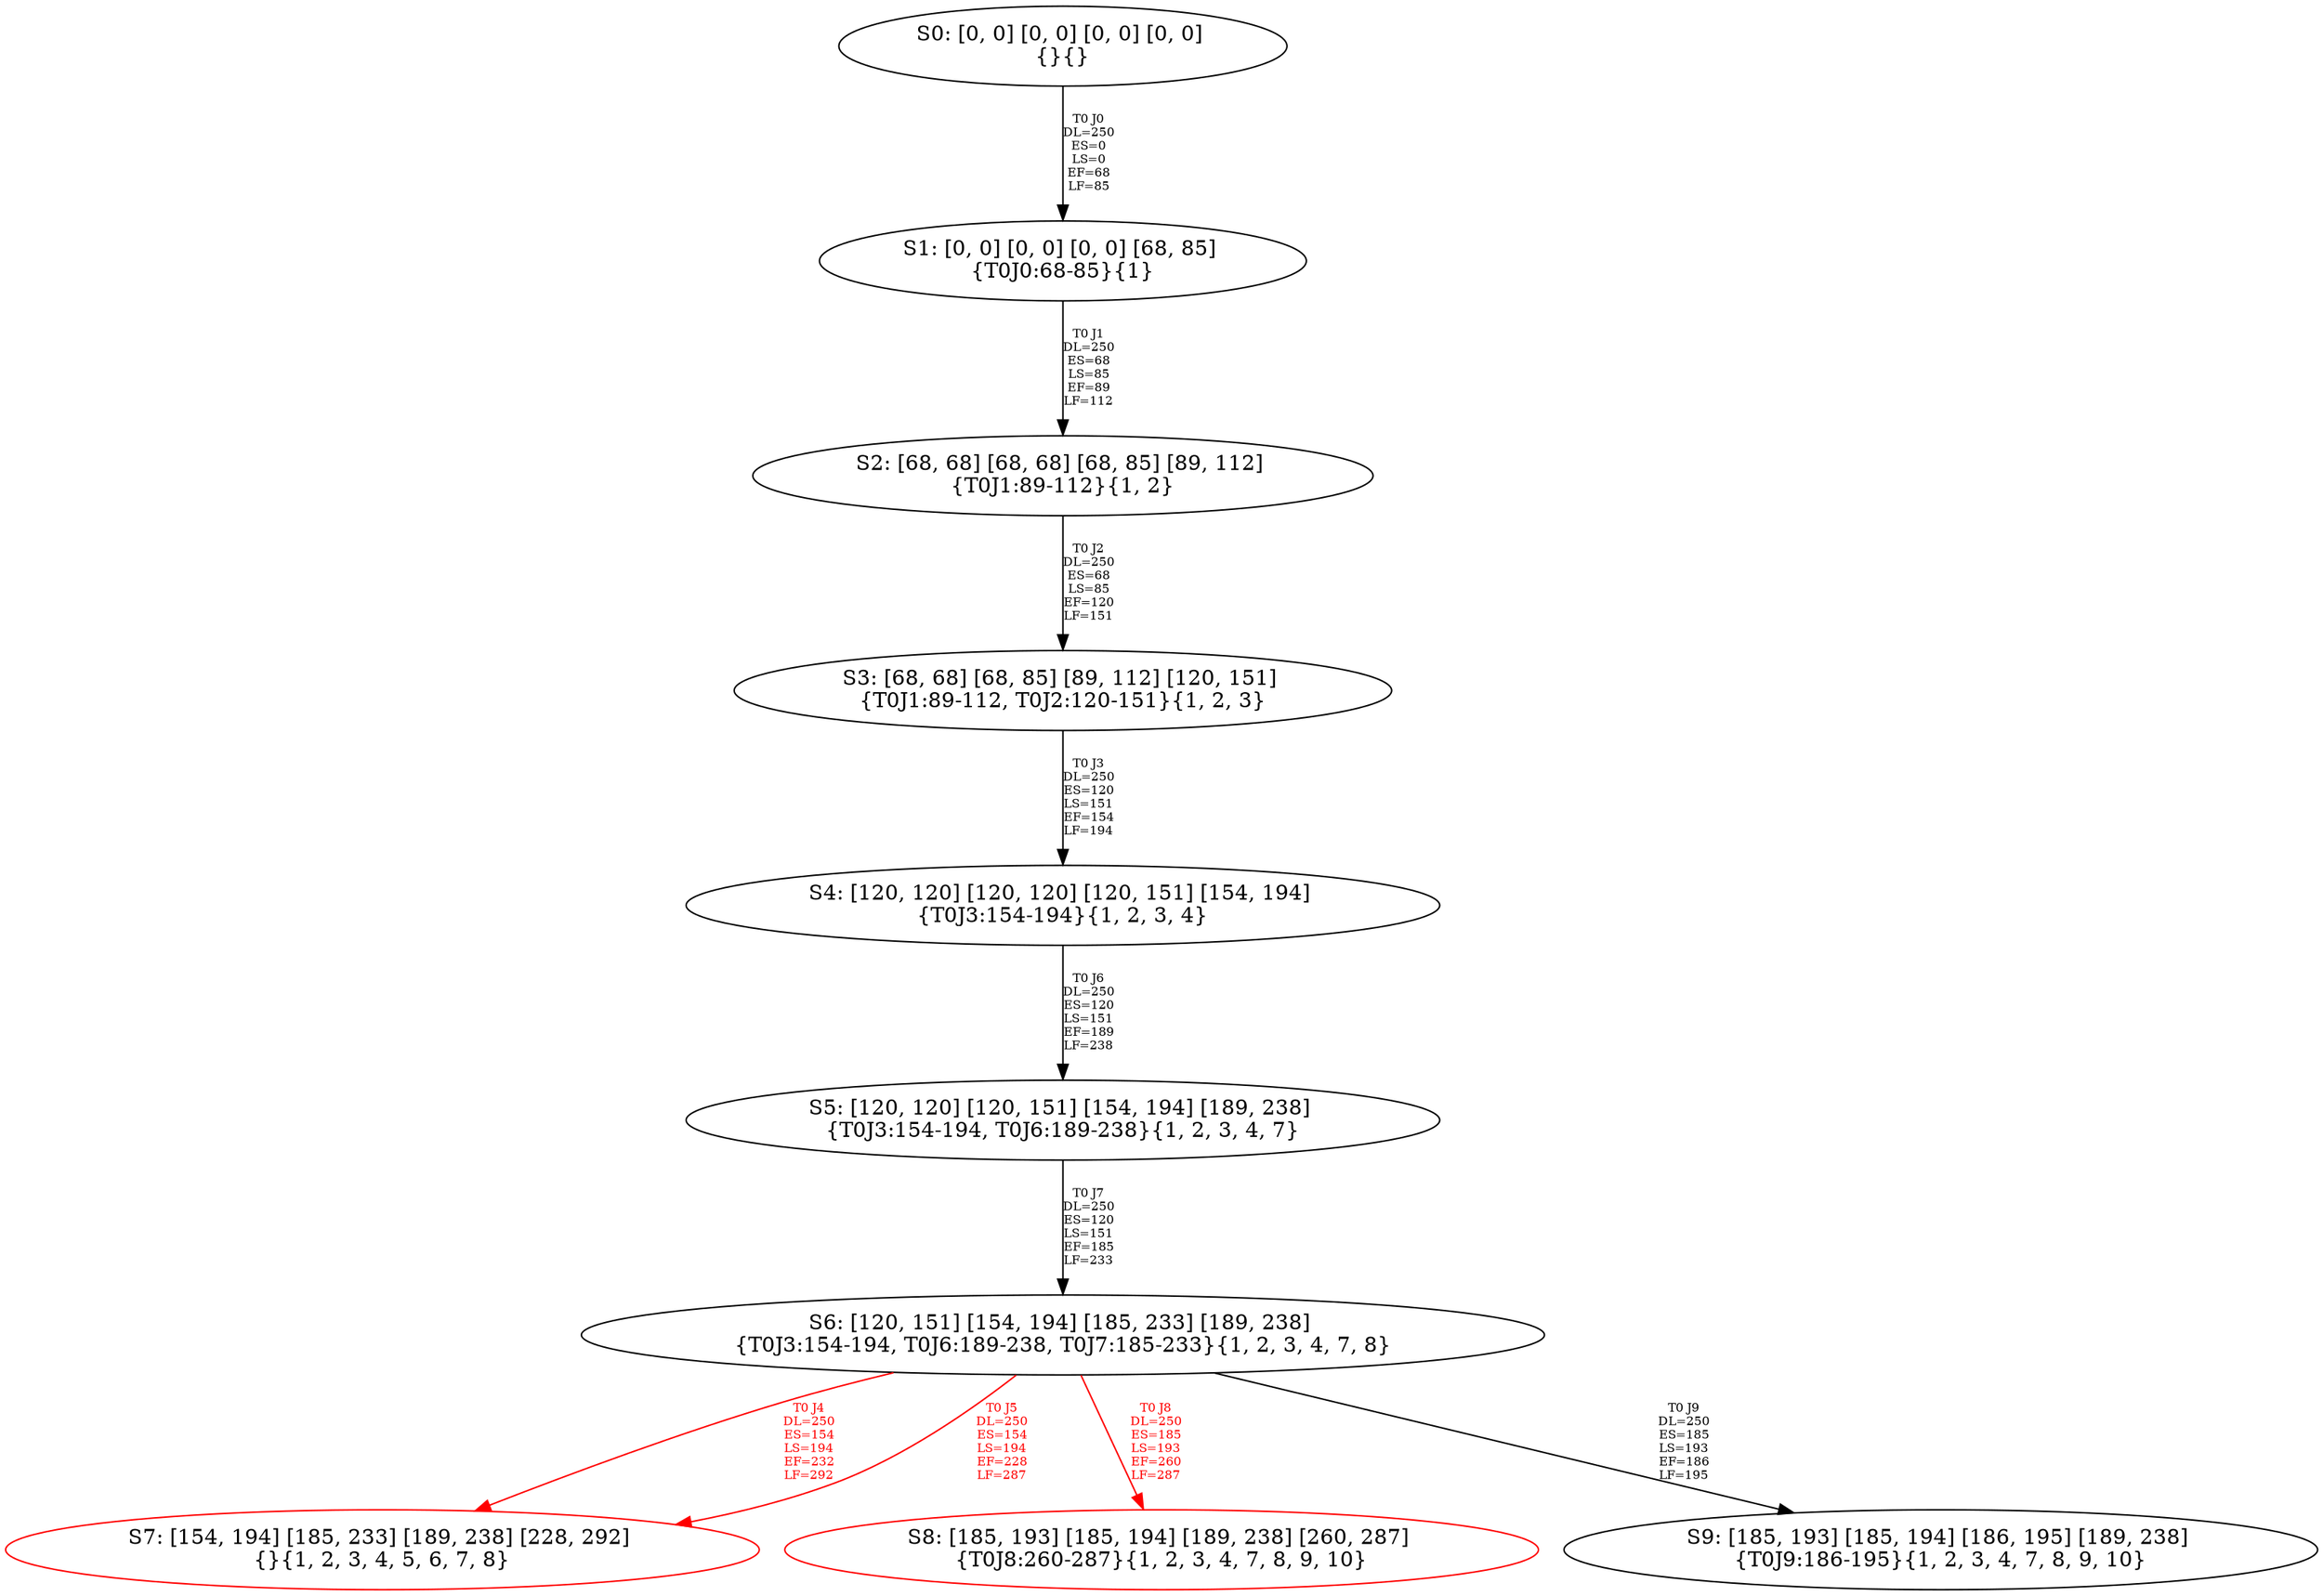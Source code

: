 digraph {
	S0[label="S0: [0, 0] [0, 0] [0, 0] [0, 0] \n{}{}"];
	S1[label="S1: [0, 0] [0, 0] [0, 0] [68, 85] \n{T0J0:68-85}{1}"];
	S2[label="S2: [68, 68] [68, 68] [68, 85] [89, 112] \n{T0J1:89-112}{1, 2}"];
	S3[label="S3: [68, 68] [68, 85] [89, 112] [120, 151] \n{T0J1:89-112, T0J2:120-151}{1, 2, 3}"];
	S4[label="S4: [120, 120] [120, 120] [120, 151] [154, 194] \n{T0J3:154-194}{1, 2, 3, 4}"];
	S5[label="S5: [120, 120] [120, 151] [154, 194] [189, 238] \n{T0J3:154-194, T0J6:189-238}{1, 2, 3, 4, 7}"];
	S6[label="S6: [120, 151] [154, 194] [185, 233] [189, 238] \n{T0J3:154-194, T0J6:189-238, T0J7:185-233}{1, 2, 3, 4, 7, 8}"];
	S7[label="S7: [154, 194] [185, 233] [189, 238] [228, 292] \n{}{1, 2, 3, 4, 5, 6, 7, 8}"];
	S8[label="S8: [185, 193] [185, 194] [189, 238] [260, 287] \n{T0J8:260-287}{1, 2, 3, 4, 7, 8, 9, 10}"];
	S9[label="S9: [185, 193] [185, 194] [186, 195] [189, 238] \n{T0J9:186-195}{1, 2, 3, 4, 7, 8, 9, 10}"];
	S0 -> S1[label="T0 J0\nDL=250\nES=0\nLS=0\nEF=68\nLF=85",fontsize=8];
	S1 -> S2[label="T0 J1\nDL=250\nES=68\nLS=85\nEF=89\nLF=112",fontsize=8];
	S2 -> S3[label="T0 J2\nDL=250\nES=68\nLS=85\nEF=120\nLF=151",fontsize=8];
	S3 -> S4[label="T0 J3\nDL=250\nES=120\nLS=151\nEF=154\nLF=194",fontsize=8];
	S4 -> S5[label="T0 J6\nDL=250\nES=120\nLS=151\nEF=189\nLF=238",fontsize=8];
	S5 -> S6[label="T0 J7\nDL=250\nES=120\nLS=151\nEF=185\nLF=233",fontsize=8];
	S6 -> S7[label="T0 J4\nDL=250\nES=154\nLS=194\nEF=232\nLF=292",color=Red,fontcolor=Red,fontsize=8];
S7[color=Red];
	S6 -> S7[label="T0 J5\nDL=250\nES=154\nLS=194\nEF=228\nLF=287",color=Red,fontcolor=Red,fontsize=8];
S7[color=Red];
	S6 -> S8[label="T0 J8\nDL=250\nES=185\nLS=193\nEF=260\nLF=287",color=Red,fontcolor=Red,fontsize=8];
S8[color=Red];
	S6 -> S9[label="T0 J9\nDL=250\nES=185\nLS=193\nEF=186\nLF=195",fontsize=8];
}
